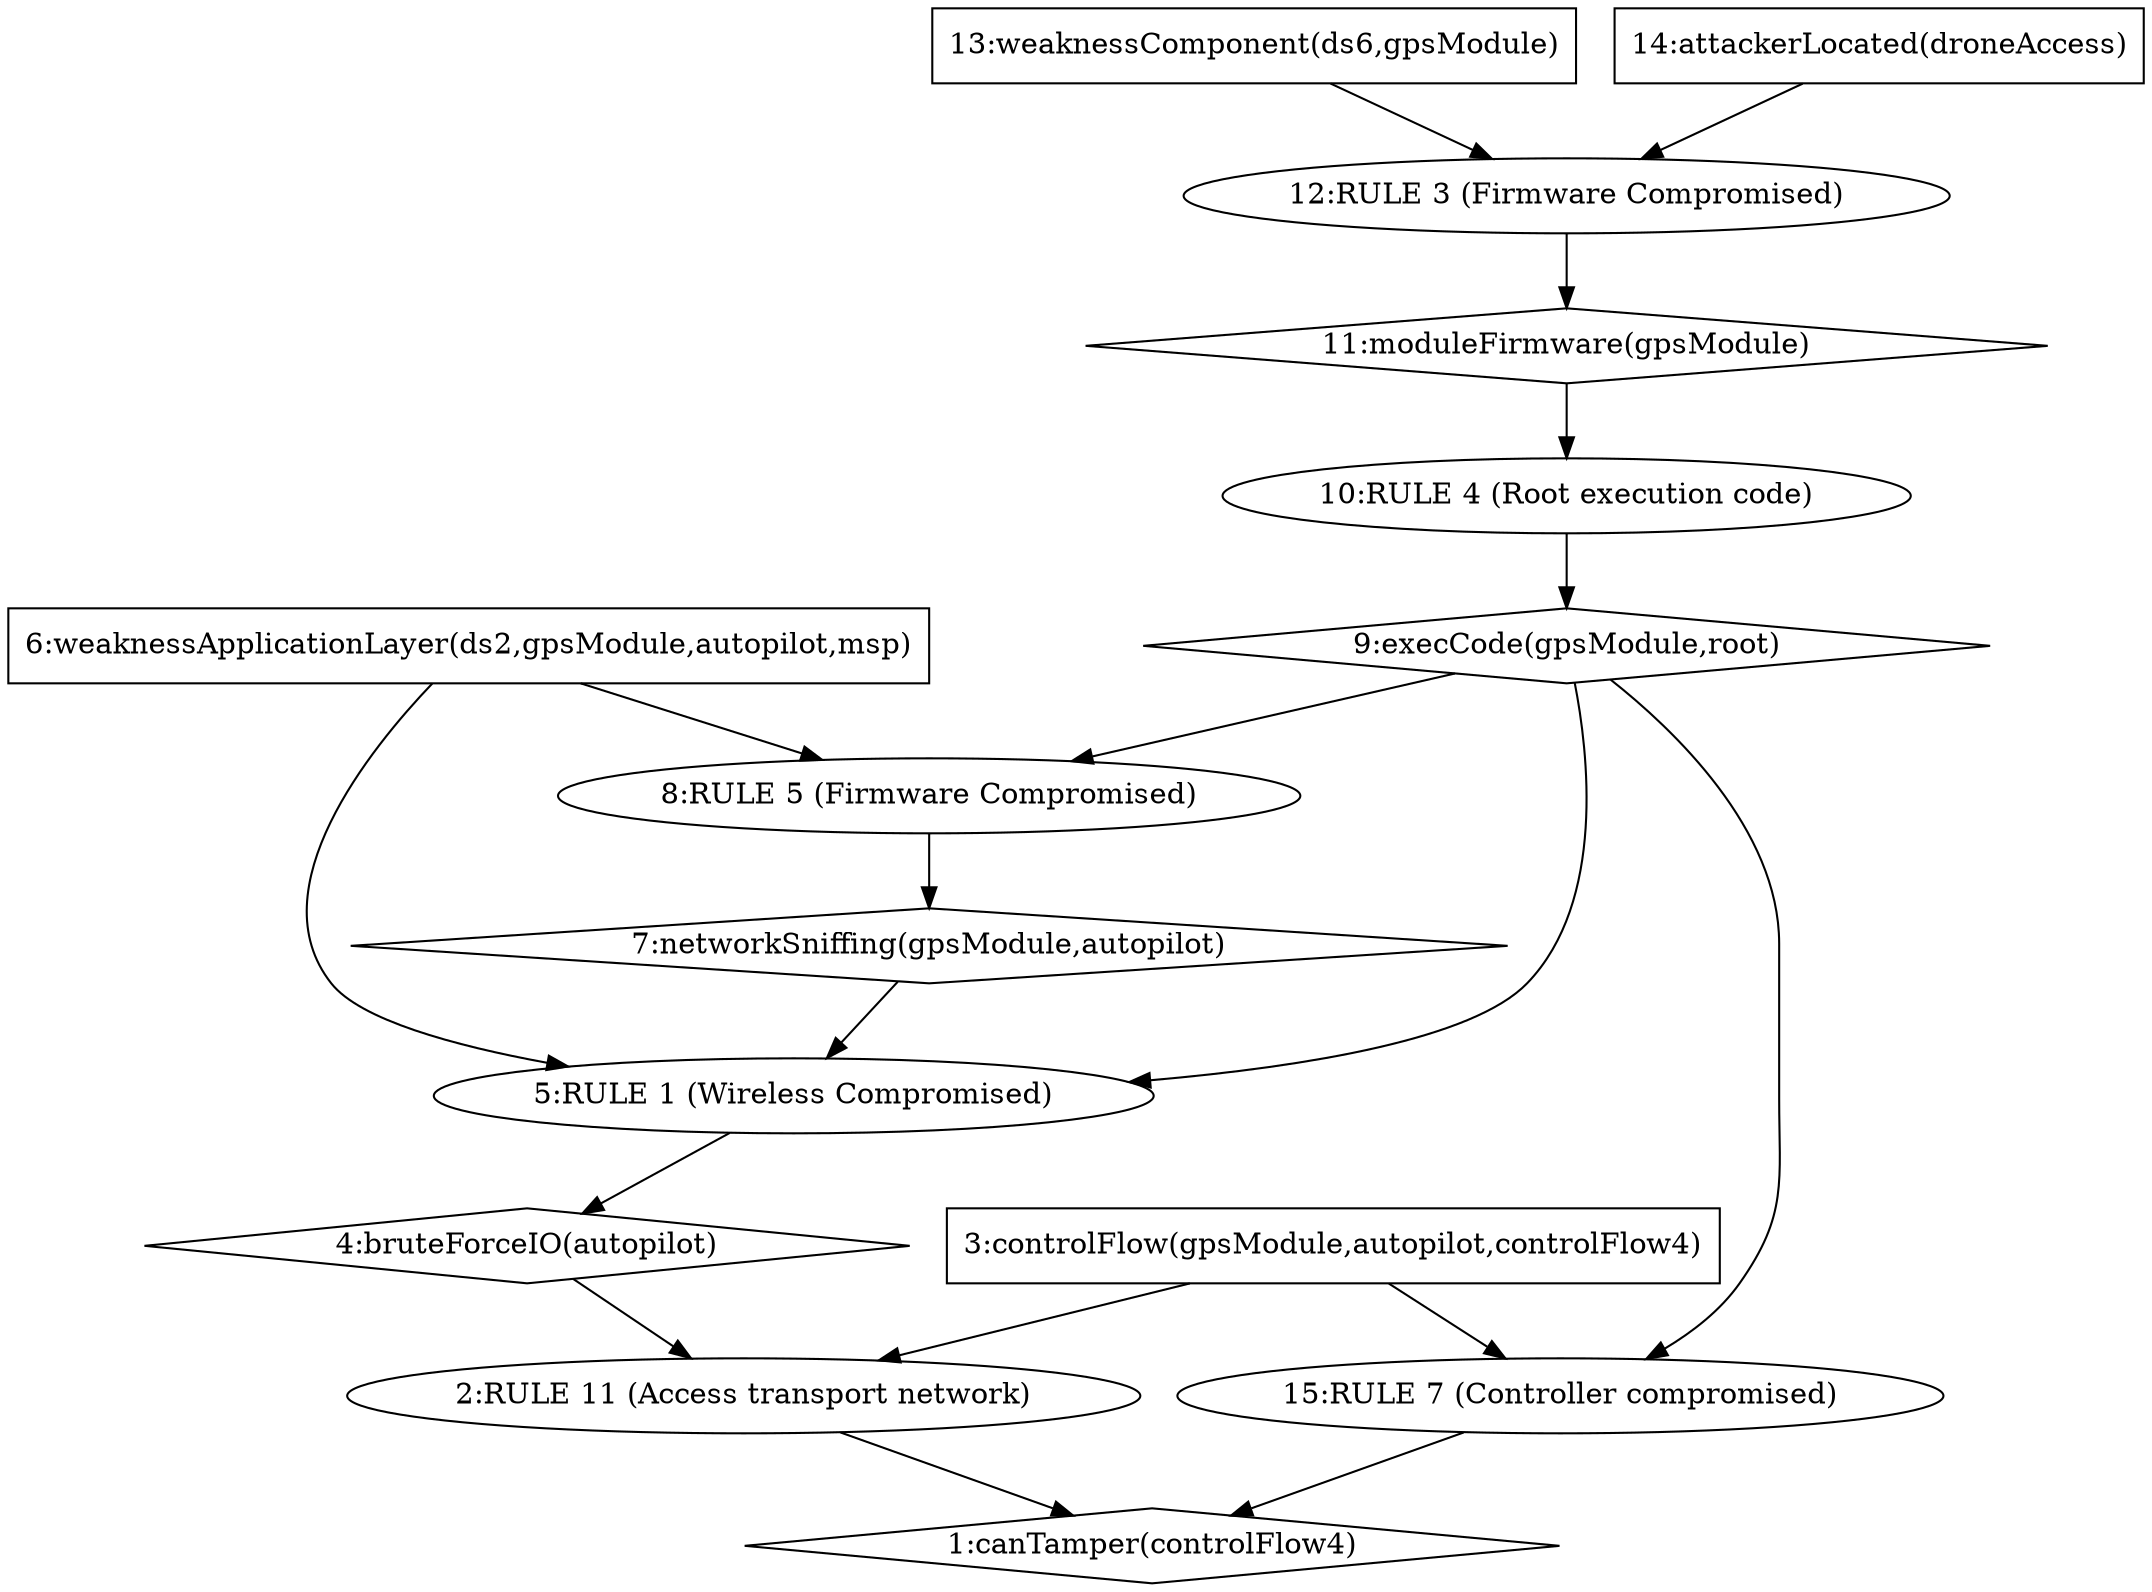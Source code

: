 digraph G {
	1 [label="1:canTamper(controlFlow4)",shape=diamond];
	2 [label="2:RULE 11 (Access transport network)",shape=ellipse];
	3 [label="3:controlFlow(gpsModule,autopilot,controlFlow4)",shape=box];
	4 [label="4:bruteForceIO(autopilot)",shape=diamond];
	5 [label="5:RULE 1 (Wireless Compromised)",shape=ellipse];
	6 [label="6:weaknessApplicationLayer(ds2,gpsModule,autopilot,msp)",shape=box];
	7 [label="7:networkSniffing(gpsModule,autopilot)",shape=diamond];
	8 [label="8:RULE 5 (Firmware Compromised)",shape=ellipse];
	9 [label="9:execCode(gpsModule,root)",shape=diamond];
	10 [label="10:RULE 4 (Root execution code)",shape=ellipse];
	11 [label="11:moduleFirmware(gpsModule)",shape=diamond];
	12 [label="12:RULE 3 (Firmware Compromised)",shape=ellipse];
	13 [label="13:weaknessComponent(ds6,gpsModule)",shape=box];
	14 [label="14:attackerLocated(droneAccess)",shape=box];
	15 [label="15:RULE 7 (Controller compromised)",shape=ellipse];
	3 -> 	2;
	6 -> 	5;
	6 -> 	8;
	13 -> 	12;
	14 -> 	12;
	12 -> 	11;
	11 -> 	10;
	10 -> 	9;
	9 -> 	8;
	8 -> 	7;
	7 -> 	5;
	9 -> 	5;
	5 -> 	4;
	4 -> 	2;
	2 -> 	1;
	3 -> 	15;
	9 -> 	15;
	15 -> 	1;
}
